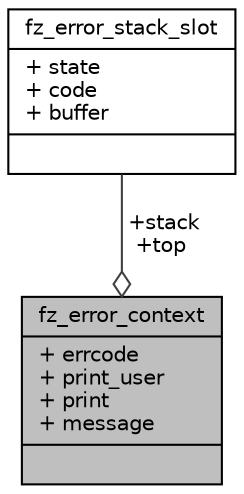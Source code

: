 digraph "fz_error_context"
{
 // LATEX_PDF_SIZE
  edge [fontname="Helvetica",fontsize="10",labelfontname="Helvetica",labelfontsize="10"];
  node [fontname="Helvetica",fontsize="10",shape=record];
  Node1 [label="{fz_error_context\n|+ errcode\l+ print_user\l+ print\l+ message\l|}",height=0.2,width=0.4,color="black", fillcolor="grey75", style="filled", fontcolor="black",tooltip=" "];
  Node2 -> Node1 [color="grey25",fontsize="10",style="solid",label=" +stack\n+top" ,arrowhead="odiamond",fontname="Helvetica"];
  Node2 [label="{fz_error_stack_slot\n|+ state\l+ code\l+ buffer\l|}",height=0.2,width=0.4,color="black", fillcolor="white", style="filled",URL="$structfz__error__stack__slot.html",tooltip=" "];
}
